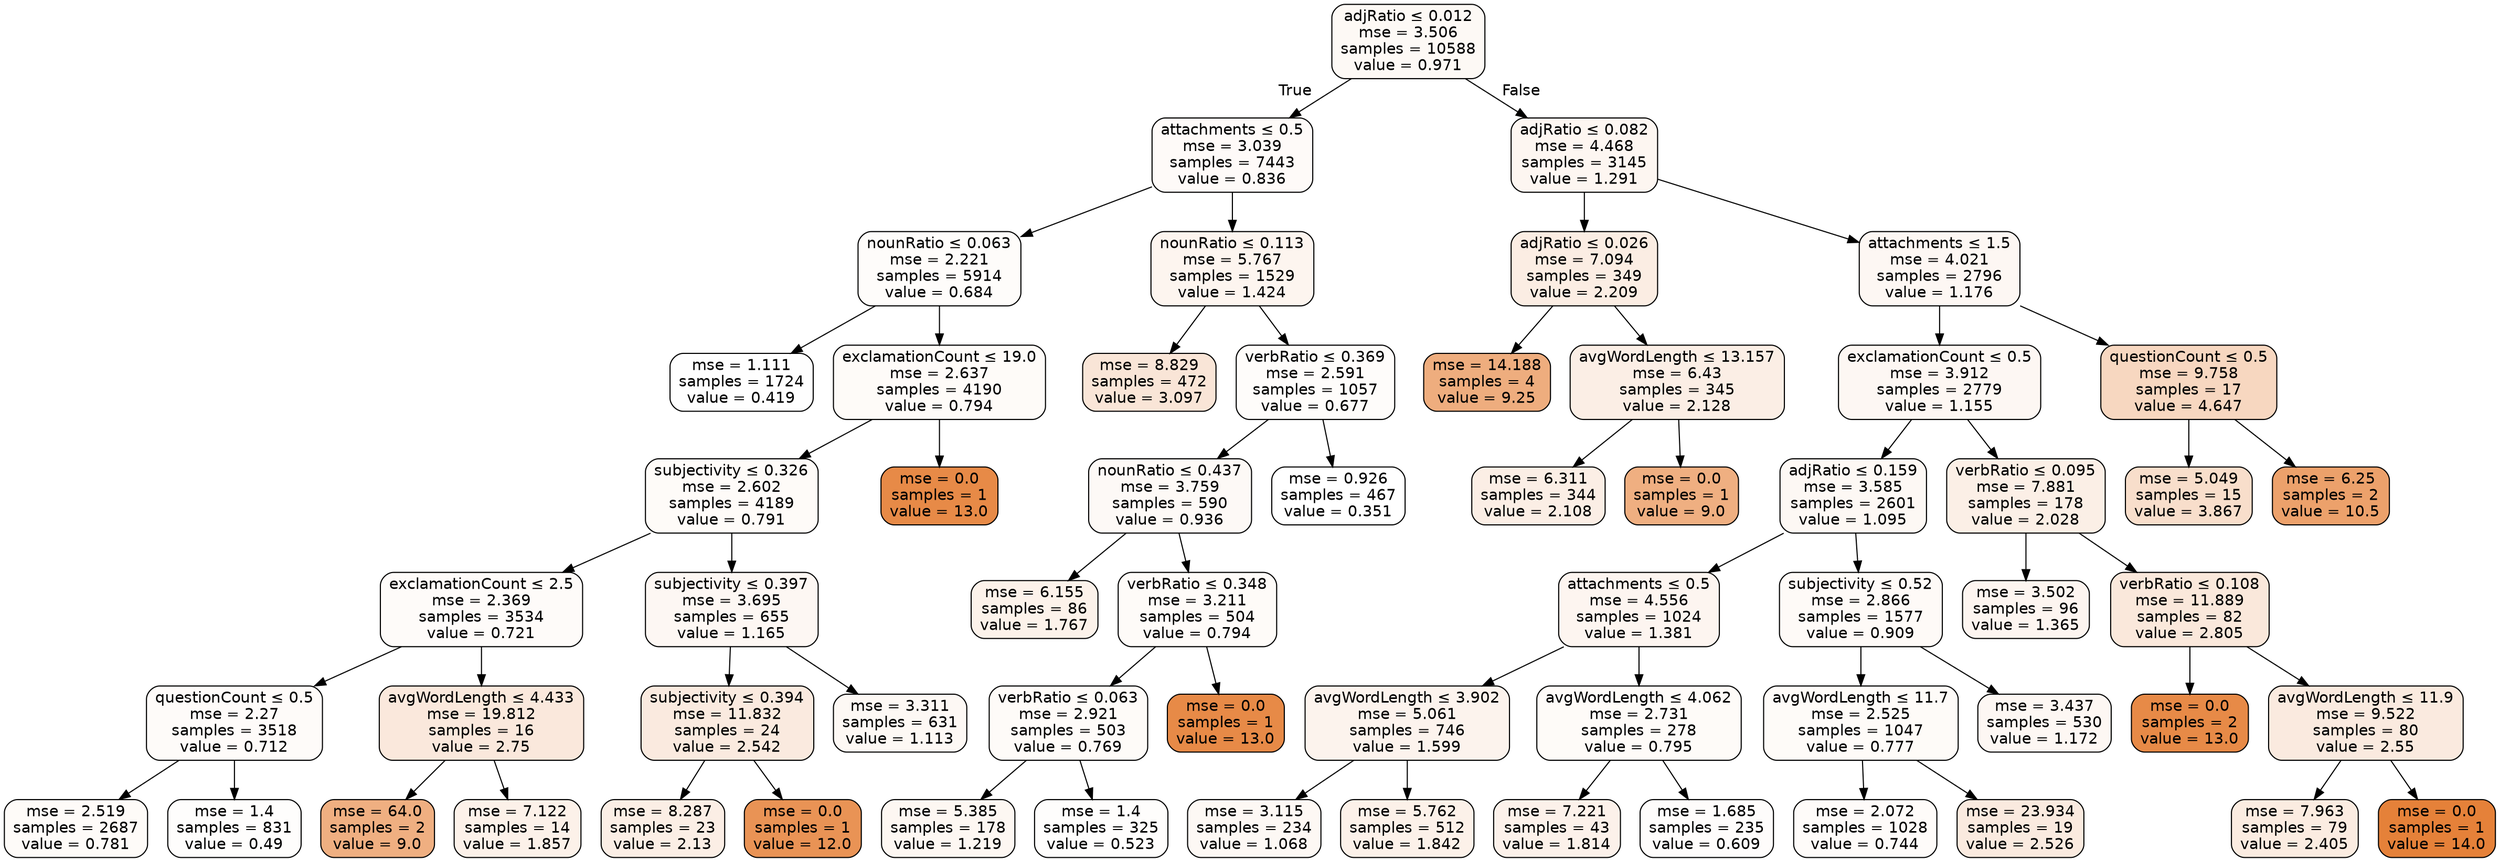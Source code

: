 digraph Tree {
node [shape=box, style="filled, rounded", color="black", fontname=helvetica] ;
edge [fontname=helvetica] ;
0 [label=<adjRatio &le; 0.012<br/>mse = 3.506<br/>samples = 10588<br/>value = 0.971>, fillcolor="#e581390c"] ;
1 [label=<attachments &le; 0.5<br/>mse = 3.039<br/>samples = 7443<br/>value = 0.836>, fillcolor="#e5813909"] ;
0 -> 1 [labeldistance=2.5, labelangle=45, headlabel="True"] ;
3 [label=<nounRatio &le; 0.063<br/>mse = 2.221<br/>samples = 5914<br/>value = 0.684>, fillcolor="#e5813906"] ;
1 -> 3 ;
13 [label=<mse = 1.111<br/>samples = 1724<br/>value = 0.419>, fillcolor="#e5813901"] ;
3 -> 13 ;
14 [label=<exclamationCount &le; 19.0<br/>mse = 2.637<br/>samples = 4190<br/>value = 0.794>, fillcolor="#e5813908"] ;
3 -> 14 ;
15 [label=<subjectivity &le; 0.326<br/>mse = 2.602<br/>samples = 4189<br/>value = 0.791>, fillcolor="#e5813908"] ;
14 -> 15 ;
23 [label=<exclamationCount &le; 2.5<br/>mse = 2.369<br/>samples = 3534<br/>value = 0.721>, fillcolor="#e5813907"] ;
15 -> 23 ;
41 [label=<questionCount &le; 0.5<br/>mse = 2.27<br/>samples = 3518<br/>value = 0.712>, fillcolor="#e5813907"] ;
23 -> 41 ;
51 [label=<mse = 2.519<br/>samples = 2687<br/>value = 0.781>, fillcolor="#e5813908"] ;
41 -> 51 ;
52 [label=<mse = 1.4<br/>samples = 831<br/>value = 0.49>, fillcolor="#e5813903"] ;
41 -> 52 ;
42 [label=<avgWordLength &le; 4.433<br/>mse = 19.812<br/>samples = 16<br/>value = 2.75>, fillcolor="#e581392d"] ;
23 -> 42 ;
43 [label=<mse = 64.0<br/>samples = 2<br/>value = 9.0>, fillcolor="#e58139a2"] ;
42 -> 43 ;
44 [label=<mse = 7.122<br/>samples = 14<br/>value = 1.857>, fillcolor="#e581391c"] ;
42 -> 44 ;
24 [label=<subjectivity &le; 0.397<br/>mse = 3.695<br/>samples = 655<br/>value = 1.165>, fillcolor="#e581390f"] ;
15 -> 24 ;
57 [label=<subjectivity &le; 0.394<br/>mse = 11.832<br/>samples = 24<br/>value = 2.542>, fillcolor="#e5813929"] ;
24 -> 57 ;
59 [label=<mse = 8.287<br/>samples = 23<br/>value = 2.13>, fillcolor="#e5813921"] ;
57 -> 59 ;
60 [label=<mse = 0.0<br/>samples = 1<br/>value = 12.0>, fillcolor="#e58139da"] ;
57 -> 60 ;
58 [label=<mse = 3.311<br/>samples = 631<br/>value = 1.113>, fillcolor="#e581390e"] ;
24 -> 58 ;
16 [label=<mse = 0.0<br/>samples = 1<br/>value = 13.0>, fillcolor="#e58139ec"] ;
14 -> 16 ;
4 [label=<nounRatio &le; 0.113<br/>mse = 5.767<br/>samples = 1529<br/>value = 1.424>, fillcolor="#e5813914"] ;
1 -> 4 ;
5 [label=<mse = 8.829<br/>samples = 472<br/>value = 3.097>, fillcolor="#e5813933"] ;
4 -> 5 ;
6 [label=<verbRatio &le; 0.369<br/>mse = 2.591<br/>samples = 1057<br/>value = 0.677>, fillcolor="#e5813906"] ;
4 -> 6 ;
33 [label=<nounRatio &le; 0.437<br/>mse = 3.759<br/>samples = 590<br/>value = 0.936>, fillcolor="#e581390b"] ;
6 -> 33 ;
37 [label=<mse = 6.155<br/>samples = 86<br/>value = 1.767>, fillcolor="#e581391a"] ;
33 -> 37 ;
38 [label=<verbRatio &le; 0.348<br/>mse = 3.211<br/>samples = 504<br/>value = 0.794>, fillcolor="#e5813908"] ;
33 -> 38 ;
39 [label=<verbRatio &le; 0.063<br/>mse = 2.921<br/>samples = 503<br/>value = 0.769>, fillcolor="#e5813908"] ;
38 -> 39 ;
45 [label=<mse = 5.385<br/>samples = 178<br/>value = 1.219>, fillcolor="#e5813910"] ;
39 -> 45 ;
46 [label=<mse = 1.4<br/>samples = 325<br/>value = 0.523>, fillcolor="#e5813903"] ;
39 -> 46 ;
40 [label=<mse = 0.0<br/>samples = 1<br/>value = 13.0>, fillcolor="#e58139ec"] ;
38 -> 40 ;
34 [label=<mse = 0.926<br/>samples = 467<br/>value = 0.351>, fillcolor="#e5813900"] ;
6 -> 34 ;
2 [label=<adjRatio &le; 0.082<br/>mse = 4.468<br/>samples = 3145<br/>value = 1.291>, fillcolor="#e5813912"] ;
0 -> 2 [labeldistance=2.5, labelangle=-45, headlabel="False"] ;
7 [label=<adjRatio &le; 0.026<br/>mse = 7.094<br/>samples = 349<br/>value = 2.209>, fillcolor="#e5813923"] ;
2 -> 7 ;
11 [label=<mse = 14.188<br/>samples = 4<br/>value = 9.25>, fillcolor="#e58139a6"] ;
7 -> 11 ;
12 [label=<avgWordLength &le; 13.157<br/>mse = 6.43<br/>samples = 345<br/>value = 2.128>, fillcolor="#e5813921"] ;
7 -> 12 ;
55 [label=<mse = 6.311<br/>samples = 344<br/>value = 2.108>, fillcolor="#e5813921"] ;
12 -> 55 ;
56 [label=<mse = 0.0<br/>samples = 1<br/>value = 9.0>, fillcolor="#e58139a2"] ;
12 -> 56 ;
8 [label=<attachments &le; 1.5<br/>mse = 4.021<br/>samples = 2796<br/>value = 1.176>, fillcolor="#e581390f"] ;
2 -> 8 ;
9 [label=<exclamationCount &le; 0.5<br/>mse = 3.912<br/>samples = 2779<br/>value = 1.155>, fillcolor="#e581390f"] ;
8 -> 9 ;
17 [label=<adjRatio &le; 0.159<br/>mse = 3.585<br/>samples = 2601<br/>value = 1.095>, fillcolor="#e581390e"] ;
9 -> 17 ;
19 [label=<attachments &le; 0.5<br/>mse = 4.556<br/>samples = 1024<br/>value = 1.381>, fillcolor="#e5813913"] ;
17 -> 19 ;
21 [label=<avgWordLength &le; 3.902<br/>mse = 5.061<br/>samples = 746<br/>value = 1.599>, fillcolor="#e5813917"] ;
19 -> 21 ;
25 [label=<mse = 3.115<br/>samples = 234<br/>value = 1.068>, fillcolor="#e581390d"] ;
21 -> 25 ;
26 [label=<mse = 5.762<br/>samples = 512<br/>value = 1.842>, fillcolor="#e581391c"] ;
21 -> 26 ;
22 [label=<avgWordLength &le; 4.062<br/>mse = 2.731<br/>samples = 278<br/>value = 0.795>, fillcolor="#e5813908"] ;
19 -> 22 ;
53 [label=<mse = 7.221<br/>samples = 43<br/>value = 1.814>, fillcolor="#e581391b"] ;
22 -> 53 ;
54 [label=<mse = 1.685<br/>samples = 235<br/>value = 0.609>, fillcolor="#e5813905"] ;
22 -> 54 ;
20 [label=<subjectivity &le; 0.52<br/>mse = 2.866<br/>samples = 1577<br/>value = 0.909>, fillcolor="#e581390a"] ;
17 -> 20 ;
47 [label=<avgWordLength &le; 11.7<br/>mse = 2.525<br/>samples = 1047<br/>value = 0.777>, fillcolor="#e5813908"] ;
20 -> 47 ;
49 [label=<mse = 2.072<br/>samples = 1028<br/>value = 0.744>, fillcolor="#e5813907"] ;
47 -> 49 ;
50 [label=<mse = 23.934<br/>samples = 19<br/>value = 2.526>, fillcolor="#e5813929"] ;
47 -> 50 ;
48 [label=<mse = 3.437<br/>samples = 530<br/>value = 1.172>, fillcolor="#e581390f"] ;
20 -> 48 ;
18 [label=<verbRatio &le; 0.095<br/>mse = 7.881<br/>samples = 178<br/>value = 2.028>, fillcolor="#e581391f"] ;
9 -> 18 ;
27 [label=<mse = 3.502<br/>samples = 96<br/>value = 1.365>, fillcolor="#e5813913"] ;
18 -> 27 ;
28 [label=<verbRatio &le; 0.108<br/>mse = 11.889<br/>samples = 82<br/>value = 2.805>, fillcolor="#e581392e"] ;
18 -> 28 ;
29 [label=<mse = 0.0<br/>samples = 2<br/>value = 13.0>, fillcolor="#e58139ec"] ;
28 -> 29 ;
30 [label=<avgWordLength &le; 11.9<br/>mse = 9.522<br/>samples = 80<br/>value = 2.55>, fillcolor="#e5813929"] ;
28 -> 30 ;
31 [label=<mse = 7.963<br/>samples = 79<br/>value = 2.405>, fillcolor="#e5813926"] ;
30 -> 31 ;
32 [label=<mse = 0.0<br/>samples = 1<br/>value = 14.0>, fillcolor="#e58139ff"] ;
30 -> 32 ;
10 [label=<questionCount &le; 0.5<br/>mse = 9.758<br/>samples = 17<br/>value = 4.647>, fillcolor="#e5813950"] ;
8 -> 10 ;
35 [label=<mse = 5.049<br/>samples = 15<br/>value = 3.867>, fillcolor="#e5813942"] ;
10 -> 35 ;
36 [label=<mse = 6.25<br/>samples = 2<br/>value = 10.5>, fillcolor="#e58139be"] ;
10 -> 36 ;
}
